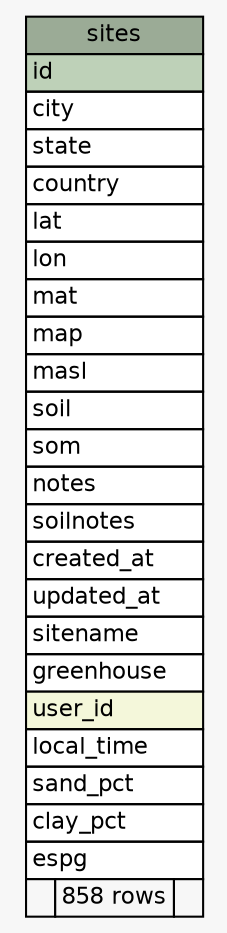 // dot 2.30.1 on Mac OS X 10.7.5
// SchemaSpy rev 590
digraph "sites" {
  graph [
    rankdir="RL"
    bgcolor="#f7f7f7"
    nodesep="0.18"
    ranksep="0.46"
    fontname="Helvetica"
    fontsize="11"
  ];
  node [
    fontname="Helvetica"
    fontsize="11"
    shape="plaintext"
  ];
  edge [
    arrowsize="0.8"
  ];
  "sites" [
    label=<
    <TABLE BORDER="0" CELLBORDER="1" CELLSPACING="0" BGCOLOR="#ffffff">
      <TR><TD COLSPAN="3" BGCOLOR="#9bab96" ALIGN="CENTER">sites</TD></TR>
      <TR><TD PORT="id" COLSPAN="3" BGCOLOR="#bed1b8" ALIGN="LEFT">id</TD></TR>
      <TR><TD PORT="city" COLSPAN="3" ALIGN="LEFT">city</TD></TR>
      <TR><TD PORT="state" COLSPAN="3" ALIGN="LEFT">state</TD></TR>
      <TR><TD PORT="country" COLSPAN="3" ALIGN="LEFT">country</TD></TR>
      <TR><TD PORT="lat" COLSPAN="3" ALIGN="LEFT">lat</TD></TR>
      <TR><TD PORT="lon" COLSPAN="3" ALIGN="LEFT">lon</TD></TR>
      <TR><TD PORT="mat" COLSPAN="3" ALIGN="LEFT">mat</TD></TR>
      <TR><TD PORT="map" COLSPAN="3" ALIGN="LEFT">map</TD></TR>
      <TR><TD PORT="masl" COLSPAN="3" ALIGN="LEFT">masl</TD></TR>
      <TR><TD PORT="soil" COLSPAN="3" ALIGN="LEFT">soil</TD></TR>
      <TR><TD PORT="som" COLSPAN="3" ALIGN="LEFT">som</TD></TR>
      <TR><TD PORT="notes" COLSPAN="3" ALIGN="LEFT">notes</TD></TR>
      <TR><TD PORT="soilnotes" COLSPAN="3" ALIGN="LEFT">soilnotes</TD></TR>
      <TR><TD PORT="created_at" COLSPAN="3" ALIGN="LEFT">created_at</TD></TR>
      <TR><TD PORT="updated_at" COLSPAN="3" ALIGN="LEFT">updated_at</TD></TR>
      <TR><TD PORT="sitename" COLSPAN="3" ALIGN="LEFT">sitename</TD></TR>
      <TR><TD PORT="greenhouse" COLSPAN="3" ALIGN="LEFT">greenhouse</TD></TR>
      <TR><TD PORT="user_id" COLSPAN="3" BGCOLOR="#f4f7da" ALIGN="LEFT">user_id</TD></TR>
      <TR><TD PORT="local_time" COLSPAN="3" ALIGN="LEFT">local_time</TD></TR>
      <TR><TD PORT="sand_pct" COLSPAN="3" ALIGN="LEFT">sand_pct</TD></TR>
      <TR><TD PORT="clay_pct" COLSPAN="3" ALIGN="LEFT">clay_pct</TD></TR>
      <TR><TD PORT="espg" COLSPAN="3" ALIGN="LEFT">espg</TD></TR>
      <TR><TD ALIGN="LEFT" BGCOLOR="#f7f7f7">  </TD><TD ALIGN="RIGHT" BGCOLOR="#f7f7f7">858 rows</TD><TD ALIGN="RIGHT" BGCOLOR="#f7f7f7">  </TD></TR>
    </TABLE>>
    URL="tables/sites.html"
    tooltip="sites"
  ];
}
